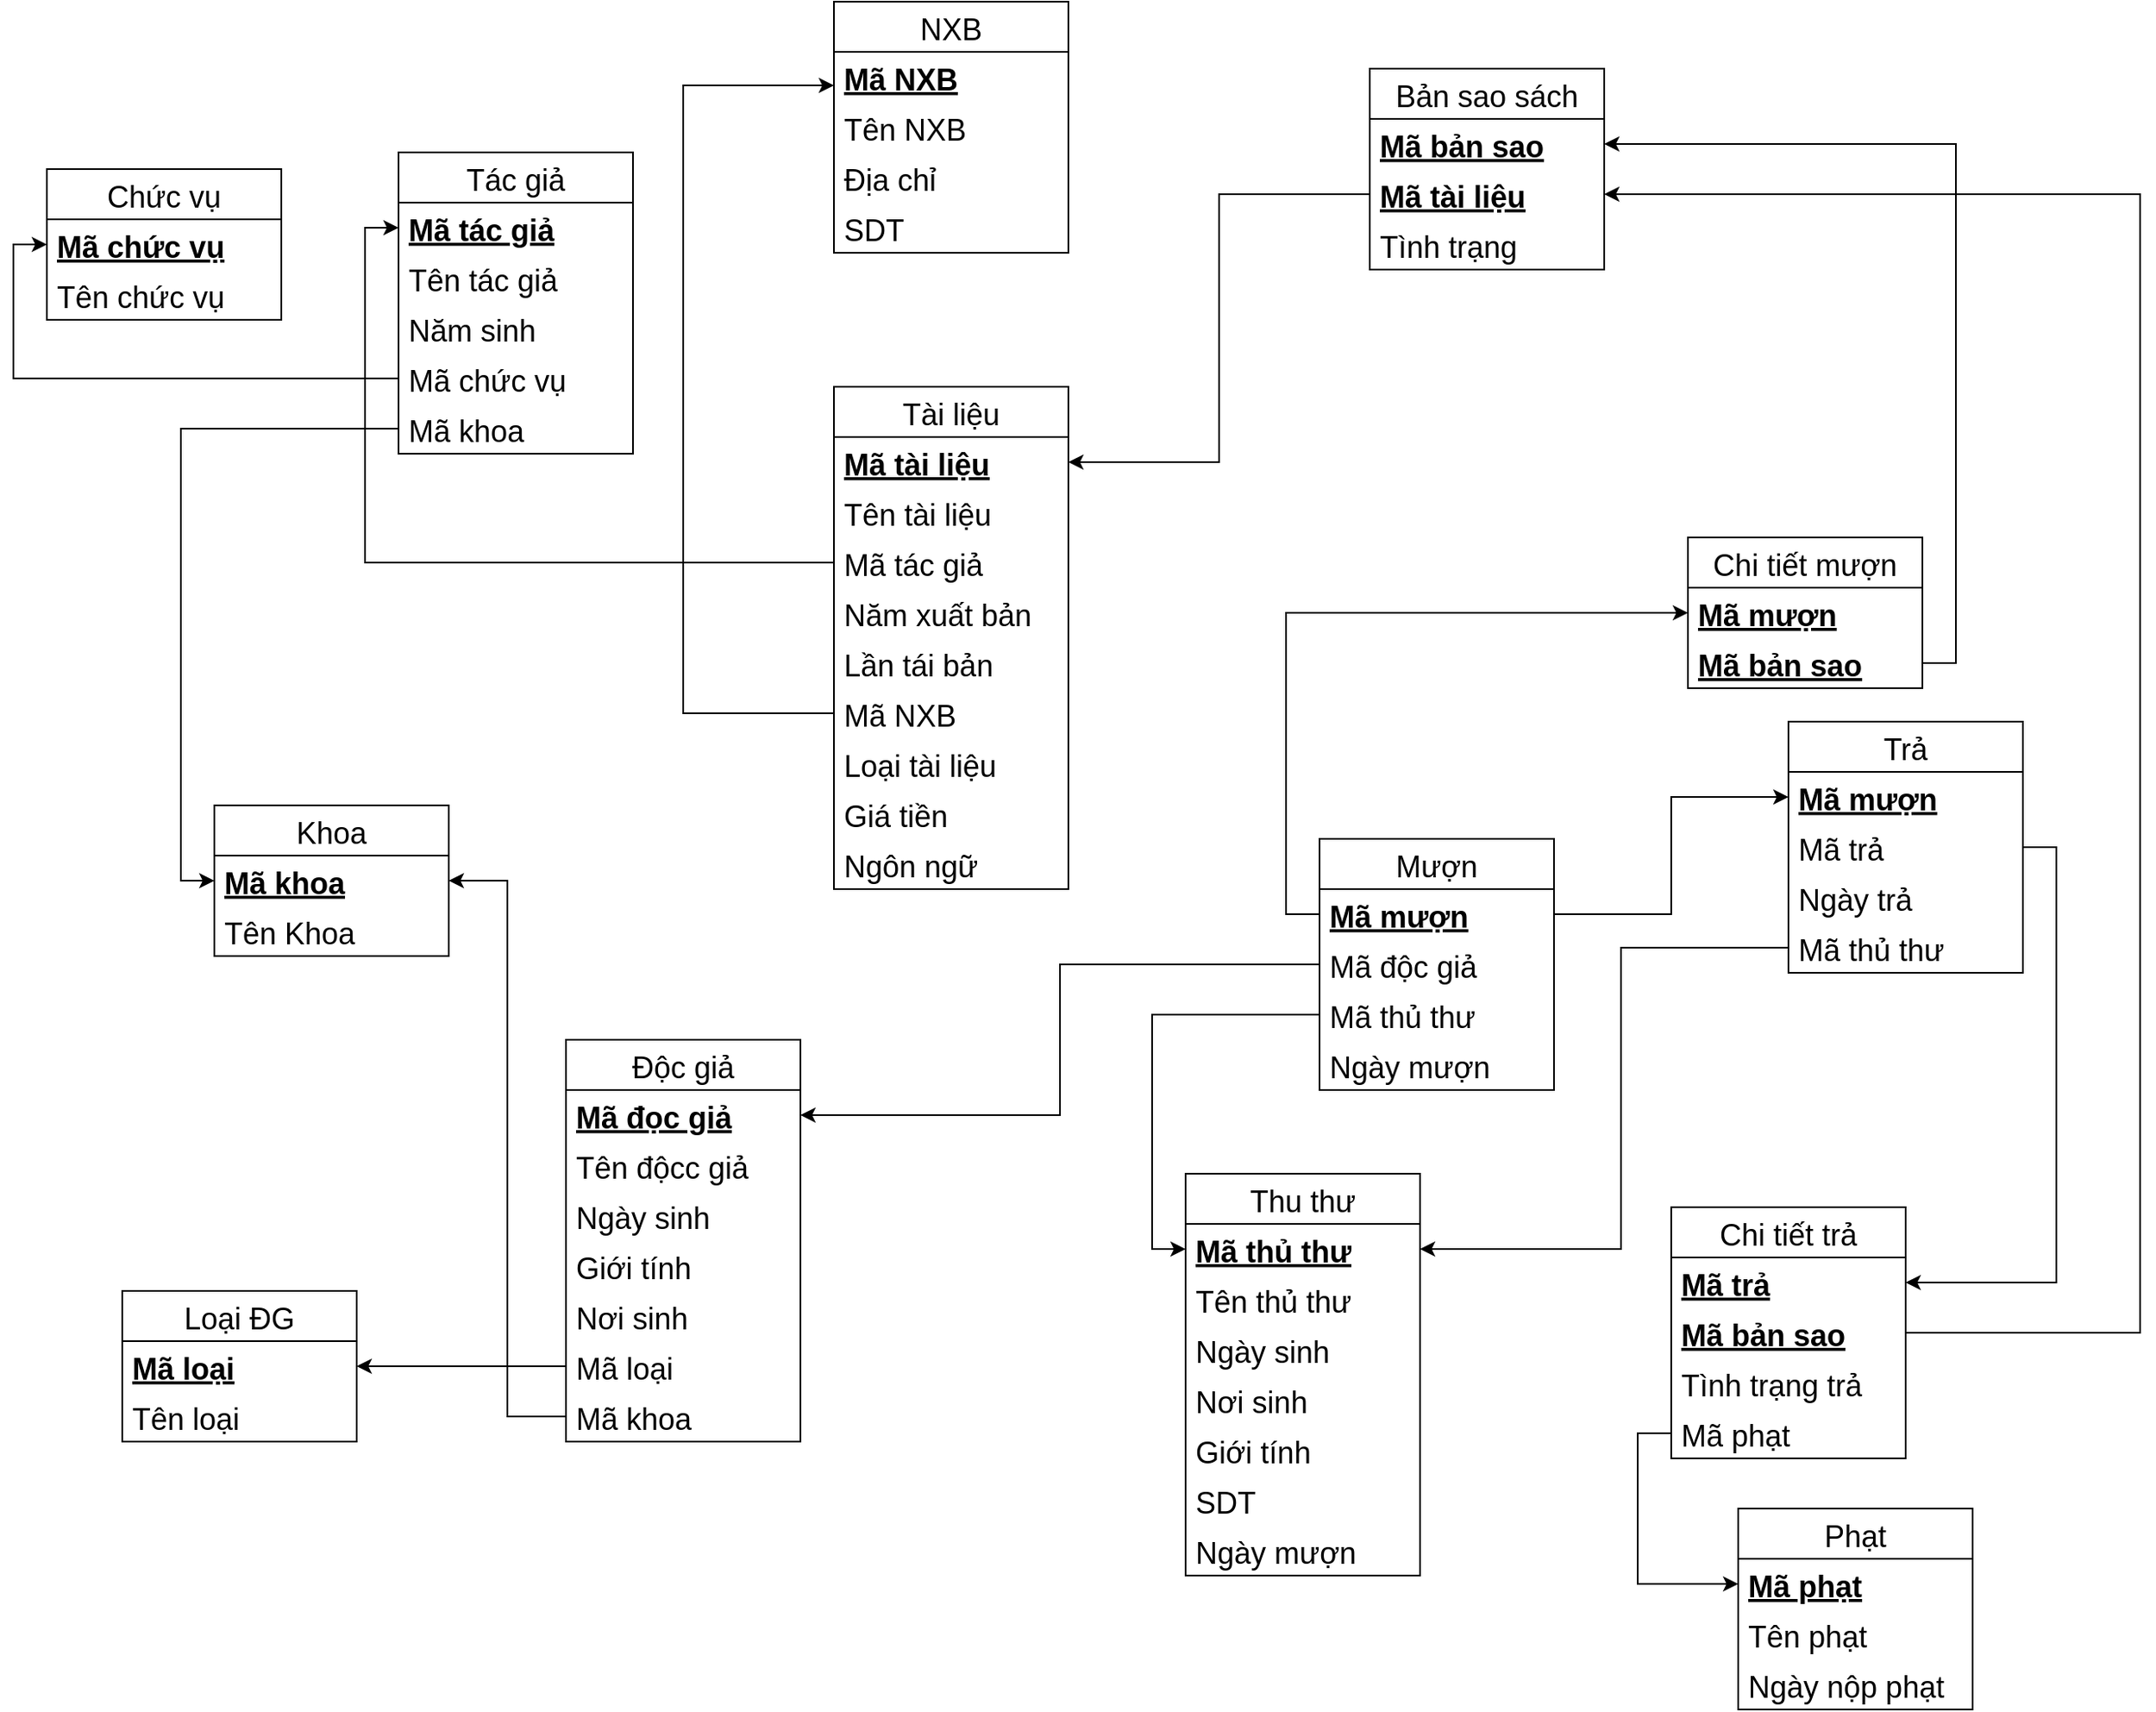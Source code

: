 <mxfile version="15.4.0" type="device"><diagram id="VG94HoASkcMMMrol3QAv" name="Page-1"><mxGraphModel dx="3208" dy="2110" grid="1" gridSize="10" guides="1" tooltips="1" connect="1" arrows="1" fold="1" page="1" pageScale="1" pageWidth="850" pageHeight="1100" math="0" shadow="0"><root><mxCell id="0"/><mxCell id="1" parent="0"/><mxCell id="_fWezeDhgRgdHYZ9Wf6c-1" value="Tài liệu" style="swimlane;fontStyle=0;childLayout=stackLayout;horizontal=1;startSize=30;horizontalStack=0;resizeParent=1;resizeParentMax=0;resizeLast=0;collapsible=1;marginBottom=0;fontSize=18;" vertex="1" parent="1"><mxGeometry x="-70" y="50" width="140" height="300" as="geometry"/></mxCell><mxCell id="_fWezeDhgRgdHYZ9Wf6c-2" value="Mã tài liệu" style="text;strokeColor=none;fillColor=none;align=left;verticalAlign=middle;spacingLeft=4;spacingRight=4;overflow=hidden;points=[[0,0.5],[1,0.5]];portConstraint=eastwest;rotatable=0;fontStyle=5;fontSize=18;" vertex="1" parent="_fWezeDhgRgdHYZ9Wf6c-1"><mxGeometry y="30" width="140" height="30" as="geometry"/></mxCell><mxCell id="_fWezeDhgRgdHYZ9Wf6c-3" value="Tên tài liệu" style="text;strokeColor=none;fillColor=none;align=left;verticalAlign=middle;spacingLeft=4;spacingRight=4;overflow=hidden;points=[[0,0.5],[1,0.5]];portConstraint=eastwest;rotatable=0;fontSize=18;" vertex="1" parent="_fWezeDhgRgdHYZ9Wf6c-1"><mxGeometry y="60" width="140" height="30" as="geometry"/></mxCell><mxCell id="_fWezeDhgRgdHYZ9Wf6c-4" value="Mã tác giả" style="text;strokeColor=none;fillColor=none;align=left;verticalAlign=middle;spacingLeft=4;spacingRight=4;overflow=hidden;points=[[0,0.5],[1,0.5]];portConstraint=eastwest;rotatable=0;fontSize=18;" vertex="1" parent="_fWezeDhgRgdHYZ9Wf6c-1"><mxGeometry y="90" width="140" height="30" as="geometry"/></mxCell><mxCell id="_fWezeDhgRgdHYZ9Wf6c-6" value="Năm xuất bản" style="text;strokeColor=none;fillColor=none;align=left;verticalAlign=middle;spacingLeft=4;spacingRight=4;overflow=hidden;points=[[0,0.5],[1,0.5]];portConstraint=eastwest;rotatable=0;fontSize=18;" vertex="1" parent="_fWezeDhgRgdHYZ9Wf6c-1"><mxGeometry y="120" width="140" height="30" as="geometry"/></mxCell><mxCell id="_fWezeDhgRgdHYZ9Wf6c-27" value="Lần tái bản" style="text;strokeColor=none;fillColor=none;align=left;verticalAlign=middle;spacingLeft=4;spacingRight=4;overflow=hidden;points=[[0,0.5],[1,0.5]];portConstraint=eastwest;rotatable=0;fontSize=18;" vertex="1" parent="_fWezeDhgRgdHYZ9Wf6c-1"><mxGeometry y="150" width="140" height="30" as="geometry"/></mxCell><mxCell id="_fWezeDhgRgdHYZ9Wf6c-28" value="Mã NXB" style="text;strokeColor=none;fillColor=none;align=left;verticalAlign=middle;spacingLeft=4;spacingRight=4;overflow=hidden;points=[[0,0.5],[1,0.5]];portConstraint=eastwest;rotatable=0;fontSize=18;" vertex="1" parent="_fWezeDhgRgdHYZ9Wf6c-1"><mxGeometry y="180" width="140" height="30" as="geometry"/></mxCell><mxCell id="_fWezeDhgRgdHYZ9Wf6c-8" value="Loại tài liệu" style="text;strokeColor=none;fillColor=none;align=left;verticalAlign=middle;spacingLeft=4;spacingRight=4;overflow=hidden;points=[[0,0.5],[1,0.5]];portConstraint=eastwest;rotatable=0;fontSize=18;" vertex="1" parent="_fWezeDhgRgdHYZ9Wf6c-1"><mxGeometry y="210" width="140" height="30" as="geometry"/></mxCell><mxCell id="_fWezeDhgRgdHYZ9Wf6c-31" value="Giá tiền" style="text;strokeColor=none;fillColor=none;align=left;verticalAlign=middle;spacingLeft=4;spacingRight=4;overflow=hidden;points=[[0,0.5],[1,0.5]];portConstraint=eastwest;rotatable=0;fontSize=18;" vertex="1" parent="_fWezeDhgRgdHYZ9Wf6c-1"><mxGeometry y="240" width="140" height="30" as="geometry"/></mxCell><mxCell id="_fWezeDhgRgdHYZ9Wf6c-32" value="Ngôn ngữ" style="text;strokeColor=none;fillColor=none;align=left;verticalAlign=middle;spacingLeft=4;spacingRight=4;overflow=hidden;points=[[0,0.5],[1,0.5]];portConstraint=eastwest;rotatable=0;fontSize=18;" vertex="1" parent="_fWezeDhgRgdHYZ9Wf6c-1"><mxGeometry y="270" width="140" height="30" as="geometry"/></mxCell><mxCell id="_fWezeDhgRgdHYZ9Wf6c-9" value="Tác giả" style="swimlane;fontStyle=0;childLayout=stackLayout;horizontal=1;startSize=30;horizontalStack=0;resizeParent=1;resizeParentMax=0;resizeLast=0;collapsible=1;marginBottom=0;fontSize=18;" vertex="1" parent="1"><mxGeometry x="-330" y="-90" width="140" height="180" as="geometry"/></mxCell><mxCell id="_fWezeDhgRgdHYZ9Wf6c-10" value="Mã tác giả" style="text;strokeColor=none;fillColor=none;align=left;verticalAlign=middle;spacingLeft=4;spacingRight=4;overflow=hidden;points=[[0,0.5],[1,0.5]];portConstraint=eastwest;rotatable=0;fontStyle=5;fontSize=18;" vertex="1" parent="_fWezeDhgRgdHYZ9Wf6c-9"><mxGeometry y="30" width="140" height="30" as="geometry"/></mxCell><mxCell id="_fWezeDhgRgdHYZ9Wf6c-11" value="Tên tác giả" style="text;strokeColor=none;fillColor=none;align=left;verticalAlign=middle;spacingLeft=4;spacingRight=4;overflow=hidden;points=[[0,0.5],[1,0.5]];portConstraint=eastwest;rotatable=0;fontSize=18;" vertex="1" parent="_fWezeDhgRgdHYZ9Wf6c-9"><mxGeometry y="60" width="140" height="30" as="geometry"/></mxCell><mxCell id="_fWezeDhgRgdHYZ9Wf6c-12" value="Năm sinh" style="text;strokeColor=none;fillColor=none;align=left;verticalAlign=middle;spacingLeft=4;spacingRight=4;overflow=hidden;points=[[0,0.5],[1,0.5]];portConstraint=eastwest;rotatable=0;fontSize=18;" vertex="1" parent="_fWezeDhgRgdHYZ9Wf6c-9"><mxGeometry y="90" width="140" height="30" as="geometry"/></mxCell><mxCell id="_fWezeDhgRgdHYZ9Wf6c-26" value="Mã chức vụ" style="text;strokeColor=none;fillColor=none;align=left;verticalAlign=middle;spacingLeft=4;spacingRight=4;overflow=hidden;points=[[0,0.5],[1,0.5]];portConstraint=eastwest;rotatable=0;fontSize=18;" vertex="1" parent="_fWezeDhgRgdHYZ9Wf6c-9"><mxGeometry y="120" width="140" height="30" as="geometry"/></mxCell><mxCell id="_fWezeDhgRgdHYZ9Wf6c-30" value="Mã khoa" style="text;strokeColor=none;fillColor=none;align=left;verticalAlign=middle;spacingLeft=4;spacingRight=4;overflow=hidden;points=[[0,0.5],[1,0.5]];portConstraint=eastwest;rotatable=0;fontSize=18;" vertex="1" parent="_fWezeDhgRgdHYZ9Wf6c-9"><mxGeometry y="150" width="140" height="30" as="geometry"/></mxCell><mxCell id="_fWezeDhgRgdHYZ9Wf6c-13" value="NXB" style="swimlane;fontStyle=0;childLayout=stackLayout;horizontal=1;startSize=30;horizontalStack=0;resizeParent=1;resizeParentMax=0;resizeLast=0;collapsible=1;marginBottom=0;fontSize=18;" vertex="1" parent="1"><mxGeometry x="-70" y="-180" width="140" height="150" as="geometry"/></mxCell><mxCell id="_fWezeDhgRgdHYZ9Wf6c-14" value="Mã NXB" style="text;strokeColor=none;fillColor=none;align=left;verticalAlign=middle;spacingLeft=4;spacingRight=4;overflow=hidden;points=[[0,0.5],[1,0.5]];portConstraint=eastwest;rotatable=0;fontStyle=5;fontSize=18;" vertex="1" parent="_fWezeDhgRgdHYZ9Wf6c-13"><mxGeometry y="30" width="140" height="30" as="geometry"/></mxCell><mxCell id="_fWezeDhgRgdHYZ9Wf6c-15" value="Tên NXB" style="text;strokeColor=none;fillColor=none;align=left;verticalAlign=middle;spacingLeft=4;spacingRight=4;overflow=hidden;points=[[0,0.5],[1,0.5]];portConstraint=eastwest;rotatable=0;fontSize=18;" vertex="1" parent="_fWezeDhgRgdHYZ9Wf6c-13"><mxGeometry y="60" width="140" height="30" as="geometry"/></mxCell><mxCell id="_fWezeDhgRgdHYZ9Wf6c-16" value="Địa chỉ" style="text;strokeColor=none;fillColor=none;align=left;verticalAlign=middle;spacingLeft=4;spacingRight=4;overflow=hidden;points=[[0,0.5],[1,0.5]];portConstraint=eastwest;rotatable=0;fontSize=18;" vertex="1" parent="_fWezeDhgRgdHYZ9Wf6c-13"><mxGeometry y="90" width="140" height="30" as="geometry"/></mxCell><mxCell id="_fWezeDhgRgdHYZ9Wf6c-7" value="SDT" style="text;strokeColor=none;fillColor=none;align=left;verticalAlign=middle;spacingLeft=4;spacingRight=4;overflow=hidden;points=[[0,0.5],[1,0.5]];portConstraint=eastwest;rotatable=0;fontSize=18;" vertex="1" parent="_fWezeDhgRgdHYZ9Wf6c-13"><mxGeometry y="120" width="140" height="30" as="geometry"/></mxCell><mxCell id="_fWezeDhgRgdHYZ9Wf6c-17" value="Khoa" style="swimlane;fontStyle=0;childLayout=stackLayout;horizontal=1;startSize=30;horizontalStack=0;resizeParent=1;resizeParentMax=0;resizeLast=0;collapsible=1;marginBottom=0;fontSize=18;" vertex="1" parent="1"><mxGeometry x="-440" y="300" width="140" height="90" as="geometry"/></mxCell><mxCell id="_fWezeDhgRgdHYZ9Wf6c-18" value="Mã khoa" style="text;strokeColor=none;fillColor=none;align=left;verticalAlign=middle;spacingLeft=4;spacingRight=4;overflow=hidden;points=[[0,0.5],[1,0.5]];portConstraint=eastwest;rotatable=0;fontStyle=5;fontSize=18;" vertex="1" parent="_fWezeDhgRgdHYZ9Wf6c-17"><mxGeometry y="30" width="140" height="30" as="geometry"/></mxCell><mxCell id="_fWezeDhgRgdHYZ9Wf6c-20" value="Tên Khoa" style="text;strokeColor=none;fillColor=none;align=left;verticalAlign=middle;spacingLeft=4;spacingRight=4;overflow=hidden;points=[[0,0.5],[1,0.5]];portConstraint=eastwest;rotatable=0;fontSize=18;" vertex="1" parent="_fWezeDhgRgdHYZ9Wf6c-17"><mxGeometry y="60" width="140" height="30" as="geometry"/></mxCell><mxCell id="_fWezeDhgRgdHYZ9Wf6c-21" value="Chức vụ" style="swimlane;fontStyle=0;childLayout=stackLayout;horizontal=1;startSize=30;horizontalStack=0;resizeParent=1;resizeParentMax=0;resizeLast=0;collapsible=1;marginBottom=0;fontSize=18;" vertex="1" parent="1"><mxGeometry x="-540" y="-80" width="140" height="90" as="geometry"/></mxCell><mxCell id="_fWezeDhgRgdHYZ9Wf6c-22" value="Mã chức vụ" style="text;strokeColor=none;fillColor=none;align=left;verticalAlign=middle;spacingLeft=4;spacingRight=4;overflow=hidden;points=[[0,0.5],[1,0.5]];portConstraint=eastwest;rotatable=0;fontStyle=5;fontSize=18;" vertex="1" parent="_fWezeDhgRgdHYZ9Wf6c-21"><mxGeometry y="30" width="140" height="30" as="geometry"/></mxCell><mxCell id="_fWezeDhgRgdHYZ9Wf6c-19" value="Tên chức vụ" style="text;strokeColor=none;fillColor=none;align=left;verticalAlign=middle;spacingLeft=4;spacingRight=4;overflow=hidden;points=[[0,0.5],[1,0.5]];portConstraint=eastwest;rotatable=0;fontSize=18;" vertex="1" parent="_fWezeDhgRgdHYZ9Wf6c-21"><mxGeometry y="60" width="140" height="30" as="geometry"/></mxCell><mxCell id="_fWezeDhgRgdHYZ9Wf6c-33" value="Bản sao sách" style="swimlane;fontStyle=0;childLayout=stackLayout;horizontal=1;startSize=30;horizontalStack=0;resizeParent=1;resizeParentMax=0;resizeLast=0;collapsible=1;marginBottom=0;fontSize=18;" vertex="1" parent="1"><mxGeometry x="250" y="-140" width="140" height="120" as="geometry"/></mxCell><mxCell id="_fWezeDhgRgdHYZ9Wf6c-34" value="Mã bản sao" style="text;strokeColor=none;fillColor=none;align=left;verticalAlign=middle;spacingLeft=4;spacingRight=4;overflow=hidden;points=[[0,0.5],[1,0.5]];portConstraint=eastwest;rotatable=0;fontStyle=5;fontSize=18;" vertex="1" parent="_fWezeDhgRgdHYZ9Wf6c-33"><mxGeometry y="30" width="140" height="30" as="geometry"/></mxCell><mxCell id="_fWezeDhgRgdHYZ9Wf6c-35" value="Mã tài liệu" style="text;strokeColor=none;fillColor=none;align=left;verticalAlign=middle;spacingLeft=4;spacingRight=4;overflow=hidden;points=[[0,0.5],[1,0.5]];portConstraint=eastwest;rotatable=0;fontStyle=5;fontSize=18;" vertex="1" parent="_fWezeDhgRgdHYZ9Wf6c-33"><mxGeometry y="60" width="140" height="30" as="geometry"/></mxCell><mxCell id="_fWezeDhgRgdHYZ9Wf6c-36" value="Tình trạng" style="text;strokeColor=none;fillColor=none;align=left;verticalAlign=middle;spacingLeft=4;spacingRight=4;overflow=hidden;points=[[0,0.5],[1,0.5]];portConstraint=eastwest;rotatable=0;fontSize=18;" vertex="1" parent="_fWezeDhgRgdHYZ9Wf6c-33"><mxGeometry y="90" width="140" height="30" as="geometry"/></mxCell><mxCell id="_fWezeDhgRgdHYZ9Wf6c-39" value="Mượn" style="swimlane;fontStyle=0;childLayout=stackLayout;horizontal=1;startSize=30;horizontalStack=0;resizeParent=1;resizeParentMax=0;resizeLast=0;collapsible=1;marginBottom=0;fontSize=18;" vertex="1" parent="1"><mxGeometry x="220" y="320" width="140" height="150" as="geometry"/></mxCell><mxCell id="_fWezeDhgRgdHYZ9Wf6c-40" value="Mã mượn" style="text;strokeColor=none;fillColor=none;align=left;verticalAlign=middle;spacingLeft=4;spacingRight=4;overflow=hidden;points=[[0,0.5],[1,0.5]];portConstraint=eastwest;rotatable=0;fontStyle=5;fontSize=18;" vertex="1" parent="_fWezeDhgRgdHYZ9Wf6c-39"><mxGeometry y="30" width="140" height="30" as="geometry"/></mxCell><mxCell id="_fWezeDhgRgdHYZ9Wf6c-41" value="Mã độc giả" style="text;strokeColor=none;fillColor=none;align=left;verticalAlign=middle;spacingLeft=4;spacingRight=4;overflow=hidden;points=[[0,0.5],[1,0.5]];portConstraint=eastwest;rotatable=0;fontSize=18;" vertex="1" parent="_fWezeDhgRgdHYZ9Wf6c-39"><mxGeometry y="60" width="140" height="30" as="geometry"/></mxCell><mxCell id="_fWezeDhgRgdHYZ9Wf6c-42" value="Mã thủ thư" style="text;strokeColor=none;fillColor=none;align=left;verticalAlign=middle;spacingLeft=4;spacingRight=4;overflow=hidden;points=[[0,0.5],[1,0.5]];portConstraint=eastwest;rotatable=0;fontSize=18;" vertex="1" parent="_fWezeDhgRgdHYZ9Wf6c-39"><mxGeometry y="90" width="140" height="30" as="geometry"/></mxCell><mxCell id="_fWezeDhgRgdHYZ9Wf6c-43" value="Ngày mượn" style="text;strokeColor=none;fillColor=none;align=left;verticalAlign=middle;spacingLeft=4;spacingRight=4;overflow=hidden;points=[[0,0.5],[1,0.5]];portConstraint=eastwest;rotatable=0;fontSize=18;" vertex="1" parent="_fWezeDhgRgdHYZ9Wf6c-39"><mxGeometry y="120" width="140" height="30" as="geometry"/></mxCell><mxCell id="_fWezeDhgRgdHYZ9Wf6c-44" value="Chi tiết mượn" style="swimlane;fontStyle=0;childLayout=stackLayout;horizontal=1;startSize=30;horizontalStack=0;resizeParent=1;resizeParentMax=0;resizeLast=0;collapsible=1;marginBottom=0;fontSize=18;" vertex="1" parent="1"><mxGeometry x="440" y="140" width="140" height="90" as="geometry"/></mxCell><mxCell id="_fWezeDhgRgdHYZ9Wf6c-45" value="Mã mượn" style="text;strokeColor=none;fillColor=none;align=left;verticalAlign=middle;spacingLeft=4;spacingRight=4;overflow=hidden;points=[[0,0.5],[1,0.5]];portConstraint=eastwest;rotatable=0;fontStyle=5;fontSize=18;" vertex="1" parent="_fWezeDhgRgdHYZ9Wf6c-44"><mxGeometry y="30" width="140" height="30" as="geometry"/></mxCell><mxCell id="_fWezeDhgRgdHYZ9Wf6c-47" value="Mã bản sao" style="text;strokeColor=none;fillColor=none;align=left;verticalAlign=middle;spacingLeft=4;spacingRight=4;overflow=hidden;points=[[0,0.5],[1,0.5]];portConstraint=eastwest;rotatable=0;fontStyle=5;fontSize=18;" vertex="1" parent="_fWezeDhgRgdHYZ9Wf6c-44"><mxGeometry y="60" width="140" height="30" as="geometry"/></mxCell><mxCell id="_fWezeDhgRgdHYZ9Wf6c-49" value="Độc giả" style="swimlane;fontStyle=0;childLayout=stackLayout;horizontal=1;startSize=30;horizontalStack=0;resizeParent=1;resizeParentMax=0;resizeLast=0;collapsible=1;marginBottom=0;fontSize=18;" vertex="1" parent="1"><mxGeometry x="-230" y="440" width="140" height="240" as="geometry"/></mxCell><mxCell id="_fWezeDhgRgdHYZ9Wf6c-50" value="Mã đọc giả" style="text;strokeColor=none;fillColor=none;align=left;verticalAlign=middle;spacingLeft=4;spacingRight=4;overflow=hidden;points=[[0,0.5],[1,0.5]];portConstraint=eastwest;rotatable=0;fontStyle=5;fontSize=18;" vertex="1" parent="_fWezeDhgRgdHYZ9Wf6c-49"><mxGeometry y="30" width="140" height="30" as="geometry"/></mxCell><mxCell id="_fWezeDhgRgdHYZ9Wf6c-51" value="Tên độcc giả" style="text;strokeColor=none;fillColor=none;align=left;verticalAlign=middle;spacingLeft=4;spacingRight=4;overflow=hidden;points=[[0,0.5],[1,0.5]];portConstraint=eastwest;rotatable=0;fontSize=18;" vertex="1" parent="_fWezeDhgRgdHYZ9Wf6c-49"><mxGeometry y="60" width="140" height="30" as="geometry"/></mxCell><mxCell id="_fWezeDhgRgdHYZ9Wf6c-52" value="Ngày sinh" style="text;strokeColor=none;fillColor=none;align=left;verticalAlign=middle;spacingLeft=4;spacingRight=4;overflow=hidden;points=[[0,0.5],[1,0.5]];portConstraint=eastwest;rotatable=0;fontSize=18;" vertex="1" parent="_fWezeDhgRgdHYZ9Wf6c-49"><mxGeometry y="90" width="140" height="30" as="geometry"/></mxCell><mxCell id="_fWezeDhgRgdHYZ9Wf6c-53" value="Giới tính" style="text;strokeColor=none;fillColor=none;align=left;verticalAlign=middle;spacingLeft=4;spacingRight=4;overflow=hidden;points=[[0,0.5],[1,0.5]];portConstraint=eastwest;rotatable=0;fontSize=18;" vertex="1" parent="_fWezeDhgRgdHYZ9Wf6c-49"><mxGeometry y="120" width="140" height="30" as="geometry"/></mxCell><mxCell id="_fWezeDhgRgdHYZ9Wf6c-55" value="Nơi sinh" style="text;strokeColor=none;fillColor=none;align=left;verticalAlign=middle;spacingLeft=4;spacingRight=4;overflow=hidden;points=[[0,0.5],[1,0.5]];portConstraint=eastwest;rotatable=0;fontSize=18;" vertex="1" parent="_fWezeDhgRgdHYZ9Wf6c-49"><mxGeometry y="150" width="140" height="30" as="geometry"/></mxCell><mxCell id="_fWezeDhgRgdHYZ9Wf6c-58" value="Mã loại  " style="text;strokeColor=none;fillColor=none;align=left;verticalAlign=middle;spacingLeft=4;spacingRight=4;overflow=hidden;points=[[0,0.5],[1,0.5]];portConstraint=eastwest;rotatable=0;fontSize=18;" vertex="1" parent="_fWezeDhgRgdHYZ9Wf6c-49"><mxGeometry y="180" width="140" height="30" as="geometry"/></mxCell><mxCell id="_fWezeDhgRgdHYZ9Wf6c-57" value="Mã khoa" style="text;strokeColor=none;fillColor=none;align=left;verticalAlign=middle;spacingLeft=4;spacingRight=4;overflow=hidden;points=[[0,0.5],[1,0.5]];portConstraint=eastwest;rotatable=0;fontSize=18;" vertex="1" parent="_fWezeDhgRgdHYZ9Wf6c-49"><mxGeometry y="210" width="140" height="30" as="geometry"/></mxCell><mxCell id="_fWezeDhgRgdHYZ9Wf6c-59" value="Thu thư" style="swimlane;fontStyle=0;childLayout=stackLayout;horizontal=1;startSize=30;horizontalStack=0;resizeParent=1;resizeParentMax=0;resizeLast=0;collapsible=1;marginBottom=0;fontSize=18;" vertex="1" parent="1"><mxGeometry x="140" y="520" width="140" height="240" as="geometry"/></mxCell><mxCell id="_fWezeDhgRgdHYZ9Wf6c-60" value="Mã thủ thư" style="text;strokeColor=none;fillColor=none;align=left;verticalAlign=middle;spacingLeft=4;spacingRight=4;overflow=hidden;points=[[0,0.5],[1,0.5]];portConstraint=eastwest;rotatable=0;fontStyle=5;fontSize=18;" vertex="1" parent="_fWezeDhgRgdHYZ9Wf6c-59"><mxGeometry y="30" width="140" height="30" as="geometry"/></mxCell><mxCell id="_fWezeDhgRgdHYZ9Wf6c-61" value="Tên thủ thư" style="text;strokeColor=none;fillColor=none;align=left;verticalAlign=middle;spacingLeft=4;spacingRight=4;overflow=hidden;points=[[0,0.5],[1,0.5]];portConstraint=eastwest;rotatable=0;fontSize=18;" vertex="1" parent="_fWezeDhgRgdHYZ9Wf6c-59"><mxGeometry y="60" width="140" height="30" as="geometry"/></mxCell><mxCell id="_fWezeDhgRgdHYZ9Wf6c-62" value="Ngày sinh" style="text;strokeColor=none;fillColor=none;align=left;verticalAlign=middle;spacingLeft=4;spacingRight=4;overflow=hidden;points=[[0,0.5],[1,0.5]];portConstraint=eastwest;rotatable=0;fontSize=18;" vertex="1" parent="_fWezeDhgRgdHYZ9Wf6c-59"><mxGeometry y="90" width="140" height="30" as="geometry"/></mxCell><mxCell id="_fWezeDhgRgdHYZ9Wf6c-63" value="Nơi sinh" style="text;strokeColor=none;fillColor=none;align=left;verticalAlign=middle;spacingLeft=4;spacingRight=4;overflow=hidden;points=[[0,0.5],[1,0.5]];portConstraint=eastwest;rotatable=0;fontSize=18;" vertex="1" parent="_fWezeDhgRgdHYZ9Wf6c-59"><mxGeometry y="120" width="140" height="30" as="geometry"/></mxCell><mxCell id="_fWezeDhgRgdHYZ9Wf6c-64" value="Giới tính" style="text;strokeColor=none;fillColor=none;align=left;verticalAlign=middle;spacingLeft=4;spacingRight=4;overflow=hidden;points=[[0,0.5],[1,0.5]];portConstraint=eastwest;rotatable=0;fontSize=18;" vertex="1" parent="_fWezeDhgRgdHYZ9Wf6c-59"><mxGeometry y="150" width="140" height="30" as="geometry"/></mxCell><mxCell id="_fWezeDhgRgdHYZ9Wf6c-65" value="SDT" style="text;strokeColor=none;fillColor=none;align=left;verticalAlign=middle;spacingLeft=4;spacingRight=4;overflow=hidden;points=[[0,0.5],[1,0.5]];portConstraint=eastwest;rotatable=0;fontSize=18;" vertex="1" parent="_fWezeDhgRgdHYZ9Wf6c-59"><mxGeometry y="180" width="140" height="30" as="geometry"/></mxCell><mxCell id="_fWezeDhgRgdHYZ9Wf6c-66" value="Ngày mượn" style="text;strokeColor=none;fillColor=none;align=left;verticalAlign=middle;spacingLeft=4;spacingRight=4;overflow=hidden;points=[[0,0.5],[1,0.5]];portConstraint=eastwest;rotatable=0;fontSize=18;" vertex="1" parent="_fWezeDhgRgdHYZ9Wf6c-59"><mxGeometry y="210" width="140" height="30" as="geometry"/></mxCell><mxCell id="_fWezeDhgRgdHYZ9Wf6c-68" value="Loại ĐG" style="swimlane;fontStyle=0;childLayout=stackLayout;horizontal=1;startSize=30;horizontalStack=0;resizeParent=1;resizeParentMax=0;resizeLast=0;collapsible=1;marginBottom=0;fontSize=18;" vertex="1" parent="1"><mxGeometry x="-495" y="590" width="140" height="90" as="geometry"/></mxCell><mxCell id="_fWezeDhgRgdHYZ9Wf6c-69" value="Mã loại" style="text;strokeColor=none;fillColor=none;align=left;verticalAlign=middle;spacingLeft=4;spacingRight=4;overflow=hidden;points=[[0,0.5],[1,0.5]];portConstraint=eastwest;rotatable=0;fontStyle=5;fontSize=18;" vertex="1" parent="_fWezeDhgRgdHYZ9Wf6c-68"><mxGeometry y="30" width="140" height="30" as="geometry"/></mxCell><mxCell id="_fWezeDhgRgdHYZ9Wf6c-70" value="Tên loại" style="text;strokeColor=none;fillColor=none;align=left;verticalAlign=middle;spacingLeft=4;spacingRight=4;overflow=hidden;points=[[0,0.5],[1,0.5]];portConstraint=eastwest;rotatable=0;fontSize=18;" vertex="1" parent="_fWezeDhgRgdHYZ9Wf6c-68"><mxGeometry y="60" width="140" height="30" as="geometry"/></mxCell><mxCell id="_fWezeDhgRgdHYZ9Wf6c-71" value="Trả" style="swimlane;fontStyle=0;childLayout=stackLayout;horizontal=1;startSize=30;horizontalStack=0;resizeParent=1;resizeParentMax=0;resizeLast=0;collapsible=1;marginBottom=0;fontSize=18;" vertex="1" parent="1"><mxGeometry x="500" y="250" width="140" height="150" as="geometry"/></mxCell><mxCell id="_fWezeDhgRgdHYZ9Wf6c-72" value="Mã mượn" style="text;strokeColor=none;fillColor=none;align=left;verticalAlign=middle;spacingLeft=4;spacingRight=4;overflow=hidden;points=[[0,0.5],[1,0.5]];portConstraint=eastwest;rotatable=0;fontStyle=5;fontSize=18;" vertex="1" parent="_fWezeDhgRgdHYZ9Wf6c-71"><mxGeometry y="30" width="140" height="30" as="geometry"/></mxCell><mxCell id="_fWezeDhgRgdHYZ9Wf6c-73" value="Mã trả" style="text;strokeColor=none;fillColor=none;align=left;verticalAlign=middle;spacingLeft=4;spacingRight=4;overflow=hidden;points=[[0,0.5],[1,0.5]];portConstraint=eastwest;rotatable=0;fontSize=18;" vertex="1" parent="_fWezeDhgRgdHYZ9Wf6c-71"><mxGeometry y="60" width="140" height="30" as="geometry"/></mxCell><mxCell id="_fWezeDhgRgdHYZ9Wf6c-75" value="Ngày trả" style="text;strokeColor=none;fillColor=none;align=left;verticalAlign=middle;spacingLeft=4;spacingRight=4;overflow=hidden;points=[[0,0.5],[1,0.5]];portConstraint=eastwest;rotatable=0;fontSize=18;" vertex="1" parent="_fWezeDhgRgdHYZ9Wf6c-71"><mxGeometry y="90" width="140" height="30" as="geometry"/></mxCell><mxCell id="_fWezeDhgRgdHYZ9Wf6c-76" value="Mã thủ thư" style="text;strokeColor=none;fillColor=none;align=left;verticalAlign=middle;spacingLeft=4;spacingRight=4;overflow=hidden;points=[[0,0.5],[1,0.5]];portConstraint=eastwest;rotatable=0;fontSize=18;" vertex="1" parent="_fWezeDhgRgdHYZ9Wf6c-71"><mxGeometry y="120" width="140" height="30" as="geometry"/></mxCell><mxCell id="_fWezeDhgRgdHYZ9Wf6c-79" value="Chi tiết trả" style="swimlane;fontStyle=0;childLayout=stackLayout;horizontal=1;startSize=30;horizontalStack=0;resizeParent=1;resizeParentMax=0;resizeLast=0;collapsible=1;marginBottom=0;fontSize=18;" vertex="1" parent="1"><mxGeometry x="430" y="540" width="140" height="150" as="geometry"/></mxCell><mxCell id="_fWezeDhgRgdHYZ9Wf6c-80" value="Mã trả" style="text;strokeColor=none;fillColor=none;align=left;verticalAlign=middle;spacingLeft=4;spacingRight=4;overflow=hidden;points=[[0,0.5],[1,0.5]];portConstraint=eastwest;rotatable=0;fontStyle=5;fontSize=18;" vertex="1" parent="_fWezeDhgRgdHYZ9Wf6c-79"><mxGeometry y="30" width="140" height="30" as="geometry"/></mxCell><mxCell id="_fWezeDhgRgdHYZ9Wf6c-81" value="Mã bản sao" style="text;strokeColor=none;fillColor=none;align=left;verticalAlign=middle;spacingLeft=4;spacingRight=4;overflow=hidden;points=[[0,0.5],[1,0.5]];portConstraint=eastwest;rotatable=0;fontStyle=5;fontSize=18;" vertex="1" parent="_fWezeDhgRgdHYZ9Wf6c-79"><mxGeometry y="60" width="140" height="30" as="geometry"/></mxCell><mxCell id="_fWezeDhgRgdHYZ9Wf6c-82" value="Tình trạng trả" style="text;strokeColor=none;fillColor=none;align=left;verticalAlign=middle;spacingLeft=4;spacingRight=4;overflow=hidden;points=[[0,0.5],[1,0.5]];portConstraint=eastwest;rotatable=0;fontSize=18;" vertex="1" parent="_fWezeDhgRgdHYZ9Wf6c-79"><mxGeometry y="90" width="140" height="30" as="geometry"/></mxCell><mxCell id="_fWezeDhgRgdHYZ9Wf6c-83" value="Mã phạt" style="text;strokeColor=none;fillColor=none;align=left;verticalAlign=middle;spacingLeft=4;spacingRight=4;overflow=hidden;points=[[0,0.5],[1,0.5]];portConstraint=eastwest;rotatable=0;fontSize=18;" vertex="1" parent="_fWezeDhgRgdHYZ9Wf6c-79"><mxGeometry y="120" width="140" height="30" as="geometry"/></mxCell><mxCell id="_fWezeDhgRgdHYZ9Wf6c-85" value="Phạt" style="swimlane;fontStyle=0;childLayout=stackLayout;horizontal=1;startSize=30;horizontalStack=0;resizeParent=1;resizeParentMax=0;resizeLast=0;collapsible=1;marginBottom=0;fontSize=18;" vertex="1" parent="1"><mxGeometry x="470" y="720" width="140" height="120" as="geometry"/></mxCell><mxCell id="_fWezeDhgRgdHYZ9Wf6c-86" value="Mã phạt" style="text;strokeColor=none;fillColor=none;align=left;verticalAlign=middle;spacingLeft=4;spacingRight=4;overflow=hidden;points=[[0,0.5],[1,0.5]];portConstraint=eastwest;rotatable=0;fontStyle=5;fontSize=18;" vertex="1" parent="_fWezeDhgRgdHYZ9Wf6c-85"><mxGeometry y="30" width="140" height="30" as="geometry"/></mxCell><mxCell id="_fWezeDhgRgdHYZ9Wf6c-87" value="Tên phạt" style="text;strokeColor=none;fillColor=none;align=left;verticalAlign=middle;spacingLeft=4;spacingRight=4;overflow=hidden;points=[[0,0.5],[1,0.5]];portConstraint=eastwest;rotatable=0;fontSize=18;" vertex="1" parent="_fWezeDhgRgdHYZ9Wf6c-85"><mxGeometry y="60" width="140" height="30" as="geometry"/></mxCell><mxCell id="_fWezeDhgRgdHYZ9Wf6c-90" value="Ngày nộp phạt" style="text;strokeColor=none;fillColor=none;align=left;verticalAlign=middle;spacingLeft=4;spacingRight=4;overflow=hidden;points=[[0,0.5],[1,0.5]];portConstraint=eastwest;rotatable=0;fontSize=18;" vertex="1" parent="_fWezeDhgRgdHYZ9Wf6c-85"><mxGeometry y="90" width="140" height="30" as="geometry"/></mxCell><mxCell id="_fWezeDhgRgdHYZ9Wf6c-92" style="edgeStyle=orthogonalEdgeStyle;rounded=0;orthogonalLoop=1;jettySize=auto;html=1;exitX=0;exitY=0.5;exitDx=0;exitDy=0;entryX=1;entryY=0.5;entryDx=0;entryDy=0;fontSize=18;" edge="1" parent="1" source="_fWezeDhgRgdHYZ9Wf6c-35" target="_fWezeDhgRgdHYZ9Wf6c-2"><mxGeometry relative="1" as="geometry"/></mxCell><mxCell id="_fWezeDhgRgdHYZ9Wf6c-94" style="edgeStyle=orthogonalEdgeStyle;rounded=0;orthogonalLoop=1;jettySize=auto;html=1;exitX=1;exitY=0.5;exitDx=0;exitDy=0;fontSize=18;" edge="1" parent="1" source="_fWezeDhgRgdHYZ9Wf6c-81" target="_fWezeDhgRgdHYZ9Wf6c-35"><mxGeometry relative="1" as="geometry"><Array as="points"><mxPoint x="710" y="615"/><mxPoint x="710" y="-65"/></Array></mxGeometry></mxCell><mxCell id="_fWezeDhgRgdHYZ9Wf6c-95" style="edgeStyle=orthogonalEdgeStyle;rounded=0;orthogonalLoop=1;jettySize=auto;html=1;exitX=0;exitY=0.5;exitDx=0;exitDy=0;entryX=0;entryY=0.5;entryDx=0;entryDy=0;fontSize=18;" edge="1" parent="1" source="_fWezeDhgRgdHYZ9Wf6c-4" target="_fWezeDhgRgdHYZ9Wf6c-10"><mxGeometry relative="1" as="geometry"/></mxCell><mxCell id="_fWezeDhgRgdHYZ9Wf6c-96" style="edgeStyle=orthogonalEdgeStyle;rounded=0;orthogonalLoop=1;jettySize=auto;html=1;exitX=0;exitY=0.5;exitDx=0;exitDy=0;fontSize=18;" edge="1" parent="1" source="_fWezeDhgRgdHYZ9Wf6c-28" target="_fWezeDhgRgdHYZ9Wf6c-14"><mxGeometry relative="1" as="geometry"><Array as="points"><mxPoint x="-160" y="245"/><mxPoint x="-160" y="-130"/></Array></mxGeometry></mxCell><mxCell id="_fWezeDhgRgdHYZ9Wf6c-97" style="edgeStyle=orthogonalEdgeStyle;rounded=0;orthogonalLoop=1;jettySize=auto;html=1;exitX=0;exitY=0.5;exitDx=0;exitDy=0;entryX=0;entryY=0.5;entryDx=0;entryDy=0;fontSize=18;" edge="1" parent="1" source="_fWezeDhgRgdHYZ9Wf6c-26" target="_fWezeDhgRgdHYZ9Wf6c-22"><mxGeometry relative="1" as="geometry"/></mxCell><mxCell id="_fWezeDhgRgdHYZ9Wf6c-98" style="edgeStyle=orthogonalEdgeStyle;rounded=0;orthogonalLoop=1;jettySize=auto;html=1;exitX=0;exitY=0.5;exitDx=0;exitDy=0;entryX=0;entryY=0.5;entryDx=0;entryDy=0;fontSize=18;" edge="1" parent="1" source="_fWezeDhgRgdHYZ9Wf6c-30" target="_fWezeDhgRgdHYZ9Wf6c-18"><mxGeometry relative="1" as="geometry"/></mxCell><mxCell id="_fWezeDhgRgdHYZ9Wf6c-99" style="edgeStyle=orthogonalEdgeStyle;rounded=0;orthogonalLoop=1;jettySize=auto;html=1;entryX=1;entryY=0.5;entryDx=0;entryDy=0;fontSize=18;" edge="1" parent="1" source="_fWezeDhgRgdHYZ9Wf6c-58" target="_fWezeDhgRgdHYZ9Wf6c-69"><mxGeometry relative="1" as="geometry"/></mxCell><mxCell id="_fWezeDhgRgdHYZ9Wf6c-100" style="edgeStyle=orthogonalEdgeStyle;rounded=0;orthogonalLoop=1;jettySize=auto;html=1;exitX=0;exitY=0.5;exitDx=0;exitDy=0;entryX=0;entryY=0.5;entryDx=0;entryDy=0;fontSize=18;" edge="1" parent="1" source="_fWezeDhgRgdHYZ9Wf6c-40" target="_fWezeDhgRgdHYZ9Wf6c-45"><mxGeometry relative="1" as="geometry"/></mxCell><mxCell id="_fWezeDhgRgdHYZ9Wf6c-101" style="edgeStyle=orthogonalEdgeStyle;rounded=0;orthogonalLoop=1;jettySize=auto;html=1;exitX=1;exitY=0.5;exitDx=0;exitDy=0;entryX=0;entryY=0.5;entryDx=0;entryDy=0;fontSize=18;" edge="1" parent="1" source="_fWezeDhgRgdHYZ9Wf6c-40" target="_fWezeDhgRgdHYZ9Wf6c-72"><mxGeometry relative="1" as="geometry"/></mxCell><mxCell id="_fWezeDhgRgdHYZ9Wf6c-102" style="edgeStyle=orthogonalEdgeStyle;rounded=0;orthogonalLoop=1;jettySize=auto;html=1;exitX=0;exitY=0.5;exitDx=0;exitDy=0;fontSize=18;" edge="1" parent="1" source="_fWezeDhgRgdHYZ9Wf6c-41" target="_fWezeDhgRgdHYZ9Wf6c-50"><mxGeometry relative="1" as="geometry"/></mxCell><mxCell id="_fWezeDhgRgdHYZ9Wf6c-104" style="edgeStyle=orthogonalEdgeStyle;rounded=0;orthogonalLoop=1;jettySize=auto;html=1;exitX=0;exitY=0.5;exitDx=0;exitDy=0;entryX=1;entryY=0.5;entryDx=0;entryDy=0;fontSize=18;" edge="1" parent="1" source="_fWezeDhgRgdHYZ9Wf6c-57" target="_fWezeDhgRgdHYZ9Wf6c-18"><mxGeometry relative="1" as="geometry"/></mxCell><mxCell id="_fWezeDhgRgdHYZ9Wf6c-105" style="edgeStyle=orthogonalEdgeStyle;rounded=0;orthogonalLoop=1;jettySize=auto;html=1;exitX=0;exitY=0.5;exitDx=0;exitDy=0;entryX=0;entryY=0.5;entryDx=0;entryDy=0;fontSize=18;" edge="1" parent="1" source="_fWezeDhgRgdHYZ9Wf6c-42" target="_fWezeDhgRgdHYZ9Wf6c-60"><mxGeometry relative="1" as="geometry"/></mxCell><mxCell id="_fWezeDhgRgdHYZ9Wf6c-107" style="edgeStyle=orthogonalEdgeStyle;rounded=0;orthogonalLoop=1;jettySize=auto;html=1;exitX=1;exitY=0.5;exitDx=0;exitDy=0;entryX=1;entryY=0.5;entryDx=0;entryDy=0;fontSize=18;" edge="1" parent="1" source="_fWezeDhgRgdHYZ9Wf6c-73" target="_fWezeDhgRgdHYZ9Wf6c-80"><mxGeometry relative="1" as="geometry"/></mxCell><mxCell id="_fWezeDhgRgdHYZ9Wf6c-108" style="edgeStyle=orthogonalEdgeStyle;rounded=0;orthogonalLoop=1;jettySize=auto;html=1;exitX=0;exitY=0.5;exitDx=0;exitDy=0;entryX=0;entryY=0.5;entryDx=0;entryDy=0;fontSize=18;" edge="1" parent="1" source="_fWezeDhgRgdHYZ9Wf6c-83" target="_fWezeDhgRgdHYZ9Wf6c-86"><mxGeometry relative="1" as="geometry"/></mxCell><mxCell id="_fWezeDhgRgdHYZ9Wf6c-111" style="edgeStyle=orthogonalEdgeStyle;rounded=0;orthogonalLoop=1;jettySize=auto;html=1;exitX=0;exitY=0.5;exitDx=0;exitDy=0;entryX=1;entryY=0.5;entryDx=0;entryDy=0;fontSize=18;" edge="1" parent="1" source="_fWezeDhgRgdHYZ9Wf6c-76" target="_fWezeDhgRgdHYZ9Wf6c-60"><mxGeometry relative="1" as="geometry"><Array as="points"><mxPoint x="400" y="385"/><mxPoint x="400" y="565"/></Array></mxGeometry></mxCell><mxCell id="_fWezeDhgRgdHYZ9Wf6c-112" style="edgeStyle=orthogonalEdgeStyle;rounded=0;orthogonalLoop=1;jettySize=auto;html=1;exitX=1;exitY=0.5;exitDx=0;exitDy=0;entryX=1;entryY=0.5;entryDx=0;entryDy=0;fontSize=18;" edge="1" parent="1" source="_fWezeDhgRgdHYZ9Wf6c-47" target="_fWezeDhgRgdHYZ9Wf6c-34"><mxGeometry relative="1" as="geometry"/></mxCell></root></mxGraphModel></diagram></mxfile>